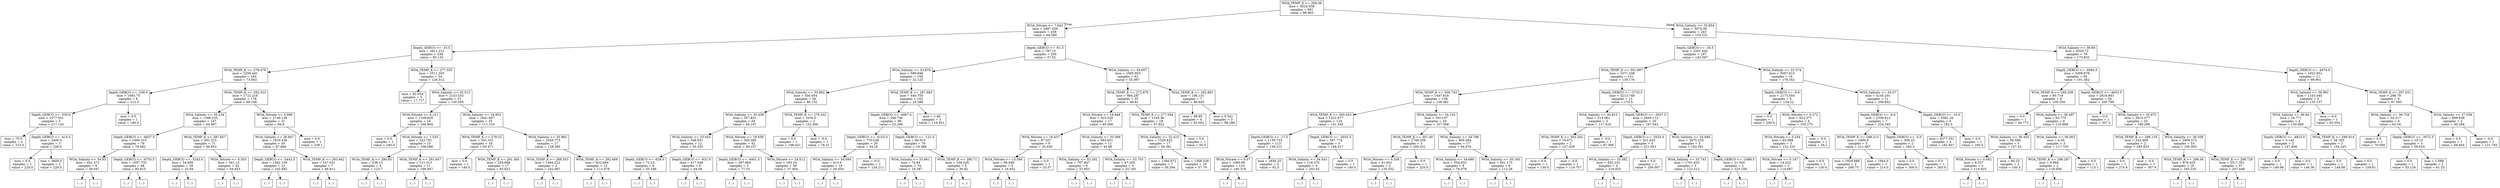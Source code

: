 digraph Tree {
node [shape=box] ;
0 [label="WOA_TEMP_K <= 294.36\nmse = 4524.038\nsamples = 681\nvalue = 96.403"] ;
1 [label="WOA_Nitrate <= 7.642\nmse = 2487.459\nsamples = 438\nvalue = 64.289"] ;
0 -> 1 [labeldistance=2.5, labelangle=45, headlabel="True"] ;
2 [label="Depth_GEBCO <= -33.5\nmse = 2811.212\nsamples = 238\nvalue = 85.133"] ;
1 -> 2 ;
3 [label="WOA_TEMP_K <= 278.478\nmse = 2256.441\nsamples = 184\nvalue = 73.063"] ;
2 -> 3 ;
4 [label="Depth_GEBCO <= -238.0\nmse = 1093.75\nsamples = 6\nvalue = 212.5"] ;
3 -> 4 ;
5 [label="Depth_GEBCO <= -535.0\nmse = 1077.551\nsamples = 5\nvalue = 217.143"] ;
4 -> 5 ;
6 [label="mse = 75.0\nsamples = 2\nvalue = 215.0"] ;
5 -> 6 ;
7 [label="Depth_GEBCO <= -414.5\nmse = 2400.0\nsamples = 3\nvalue = 220.0"] ;
5 -> 7 ;
8 [label="mse = 0.0\nsamples = 1\nvalue = 220.0"] ;
7 -> 8 ;
9 [label="mse = 3600.0\nsamples = 2\nvalue = 220.0"] ;
7 -> 9 ;
10 [label="mse = 0.0\nsamples = 1\nvalue = 180.0"] ;
4 -> 10 ;
11 [label="WOA_TEMP_K <= 292.333\nmse = 1722.216\nsamples = 178\nvalue = 69.108"] ;
3 -> 11 ;
12 [label="WOA_Salinity <= 35.234\nmse = 1396.235\nsamples = 147\nvalue = 64.467"] ;
11 -> 12 ;
13 [label="Depth_GEBCO <= -4837.5\nmse = 1695.315\nsamples = 76\nvalue = 79.682"] ;
12 -> 13 ;
14 [label="WOA_Salinity <= 34.93\nmse = 441.372\nsamples = 8\nvalue = 39.047"] ;
13 -> 14 ;
15 [label="(...)"] ;
14 -> 15 ;
24 [label="(...)"] ;
14 -> 24 ;
27 [label="Depth_GEBCO <= -4755.5\nmse = 1597.732\nsamples = 68\nvalue = 85.815"] ;
13 -> 27 ;
28 [label="(...)"] ;
27 -> 28 ;
29 [label="(...)"] ;
27 -> 29 ;
156 [label="WOA_TEMP_K <= 287.657\nmse = 591.315\nsamples = 71\nvalue = 48.603"] ;
12 -> 156 ;
157 [label="Depth_GEBCO <= -3243.0\nmse = 54.856\nsamples = 29\nvalue = 25.94"] ;
156 -> 157 ;
158 [label="(...)"] ;
157 -> 158 ;
161 [label="(...)"] ;
157 -> 161 ;
186 [label="WOA_Nitrate <= 0.503\nmse = 341.13\nsamples = 42\nvalue = 64.933"] ;
156 -> 186 ;
187 [label="(...)"] ;
186 -> 187 ;
212 [label="(...)"] ;
186 -> 212 ;
249 [label="WOA_Nitrate <= 5.098\nmse = 2749.136\nsamples = 31\nvalue = 94.9"] ;
11 -> 249 ;
250 [label="WOA_Salinity <= 36.647\nmse = 1819.436\nsamples = 30\nvalue = 87.866"] ;
249 -> 250 ;
251 [label="Depth_GEBCO <= -3442.5\nmse = 1592.158\nsamples = 23\nvalue = 102.882"] ;
250 -> 251 ;
252 [label="(...)"] ;
251 -> 252 ;
273 [label="(...)"] ;
251 -> 273 ;
288 [label="WOA_TEMP_K <= 293.942\nmse = 147.031\nsamples = 7\nvalue = 46.911"] ;
250 -> 288 ;
289 [label="(...)"] ;
288 -> 289 ;
296 [label="(...)"] ;
288 -> 296 ;
301 [label="mse = 0.0\nsamples = 1\nvalue = 239.1"] ;
249 -> 301 ;
302 [label="WOA_TEMP_K <= 277.555\nmse = 2511.203\nsamples = 54\nvalue = 126.312"] ;
2 -> 302 ;
303 [label="mse = 63.054\nsamples = 3\nvalue = 17.717"] ;
302 -> 303 ;
304 [label="WOA_Salinity <= 32.513\nmse = 2153.533\nsamples = 51\nvalue = 130.285"] ;
302 -> 304 ;
305 [label="WOA_Nitrate <= 0.121\nmse = 1108.629\nsamples = 16\nvalue = 166.864"] ;
304 -> 305 ;
306 [label="mse = 0.0\nsamples = 1\nvalue = 240.0"] ;
305 -> 306 ;
307 [label="WOA_Nitrate <= 1.525\nmse = 522.781\nsamples = 15\nvalue = 158.088"] ;
305 -> 307 ;
308 [label="WOA_TEMP_K <= 290.85\nmse = 238.13\nsamples = 4\nvalue = 123.7"] ;
307 -> 308 ;
309 [label="(...)"] ;
308 -> 309 ;
310 [label="(...)"] ;
308 -> 310 ;
313 [label="WOA_TEMP_K <= 291.047\nmse = 121.313\nsamples = 11\nvalue = 168.947"] ;
307 -> 313 ;
314 [label="(...)"] ;
313 -> 314 ;
329 [label="(...)"] ;
313 -> 329 ;
332 [label="WOA_Salinity <= 34.952\nmse = 1641.807\nsamples = 35\nvalue = 111.319"] ;
304 -> 332 ;
333 [label="WOA_TEMP_K <= 278.32\nmse = 391.331\nsamples = 18\nvalue = 95.471"] ;
332 -> 333 ;
334 [label="mse = 0.0\nsamples = 1\nvalue = 140.0"] ;
333 -> 334 ;
335 [label="WOA_TEMP_K <= 291.365\nmse = 329.668\nsamples = 17\nvalue = 93.822"] ;
333 -> 335 ;
336 [label="(...)"] ;
335 -> 336 ;
363 [label="(...)"] ;
335 -> 363 ;
368 [label="WOA_Salinity <= 35.982\nmse = 2426.775\nsamples = 17\nvalue = 128.385"] ;
332 -> 368 ;
369 [label="WOA_TEMP_K <= 288.553\nmse = 1494.222\nsamples = 2\nvalue = 242.667"] ;
368 -> 369 ;
370 [label="(...)"] ;
369 -> 370 ;
371 [label="(...)"] ;
369 -> 371 ;
372 [label="WOA_TEMP_K <= 292.469\nmse = 622.684\nsamples = 15\nvalue = 113.478"] ;
368 -> 372 ;
373 [label="(...)"] ;
372 -> 373 ;
374 [label="(...)"] ;
372 -> 374 ;
385 [label="Depth_GEBCO <= -61.5\nmse = 797.15\nsamples = 200\nvalue = 37.52"] ;
1 -> 385 ;
386 [label="WOA_Salinity <= 33.879\nmse = 589.848\nsamples = 158\nvalue = 32.125"] ;
385 -> 386 ;
387 [label="WOA_Salinity <= 33.862\nmse = 550.054\nsamples = 56\nvalue = 46.152"] ;
386 -> 387 ;
388 [label="WOA_Salinity <= 33.458\nmse = 357.831\nsamples = 54\nvalue = 44.197"] ;
387 -> 388 ;
389 [label="WOA_Salinity <= 33.443\nmse = 346.931\nsamples = 12\nvalue = 55.355"] ;
388 -> 389 ;
390 [label="Depth_GEBCO <= -628.0\nmse = 72.23\nsamples = 6\nvalue = 45.196"] ;
389 -> 390 ;
391 [label="(...)"] ;
390 -> 391 ;
394 [label="(...)"] ;
390 -> 394 ;
399 [label="Depth_GEBCO <= -631.0\nmse = 417.548\nsamples = 6\nvalue = 64.59"] ;
389 -> 399 ;
400 [label="(...)"] ;
399 -> 400 ;
401 [label="(...)"] ;
399 -> 401 ;
404 [label="WOA_Nitrate <= 18.558\nmse = 300.385\nsamples = 42\nvalue = 40.157"] ;
388 -> 404 ;
405 [label="Depth_GEBCO <= -4401.5\nmse = 397.684\nsamples = 3\nvalue = 77.33"] ;
404 -> 405 ;
406 [label="(...)"] ;
405 -> 406 ;
407 [label="(...)"] ;
405 -> 407 ;
410 [label="WOA_Nitrate <= 24.512\nmse = 183.24\nsamples = 39\nvalue = 37.404"] ;
404 -> 410 ;
411 [label="(...)"] ;
410 -> 411 ;
442 [label="(...)"] ;
410 -> 442 ;
485 [label="WOA_TEMP_K <= 276.322\nmse = 2030.0\nsamples = 2\nvalue = 123.366"] ;
387 -> 485 ;
486 [label="mse = 0.0\nsamples = 1\nvalue = 168.421"] ;
485 -> 486 ;
487 [label="mse = -0.0\nsamples = 1\nvalue = 78.31"] ;
485 -> 487 ;
488 [label="WOA_TEMP_K <= 287.683\nmse = 440.755\nsamples = 102\nvalue = 24.288"] ;
386 -> 488 ;
489 [label="Depth_GEBCO <= -4067.0\nmse = 258.756\nsamples = 99\nvalue = 22.299"] ;
488 -> 489 ;
490 [label="Depth_GEBCO <= -4153.0\nmse = 770.538\nsamples = 20\nvalue = 34.16"] ;
489 -> 490 ;
491 [label="WOA_Salinity <= 34.094\nmse = 414.6\nsamples = 19\nvalue = 30.454"] ;
490 -> 491 ;
492 [label="(...)"] ;
491 -> 492 ;
515 [label="(...)"] ;
491 -> 515 ;
526 [label="mse = -0.0\nsamples = 1\nvalue = 134.211"] ;
490 -> 526 ;
527 [label="Depth_GEBCO <= -121.0\nmse = 90.015\nsamples = 79\nvalue = 19.386"] ;
489 -> 527 ;
528 [label="WOA_Salinity <= 33.941\nmse = 74.84\nsamples = 74\nvalue = 18.287"] ;
527 -> 528 ;
529 [label="(...)"] ;
528 -> 529 ;
570 [label="(...)"] ;
528 -> 570 ;
631 [label="WOA_TEMP_K <= 280.71\nmse = 104.528\nsamples = 5\nvalue = 30.82"] ;
527 -> 631 ;
632 [label="(...)"] ;
631 -> 632 ;
633 [label="(...)"] ;
631 -> 633 ;
640 [label="mse = 1.46\nsamples = 3\nvalue = 118.451"] ;
488 -> 640 ;
641 [label="WOA_Salinity <= 34.657\nmse = 1065.903\nsamples = 42\nvalue = 55.997"] ;
385 -> 641 ;
642 [label="WOA_TEMP_K <= 272.876\nmse = 984.287\nsamples = 35\nvalue = 49.81"] ;
641 -> 642 ;
643 [label="WOA_Nitrate <= 16.948\nmse = 523.526\nsamples = 17\nvalue = 40.566"] ;
642 -> 643 ;
644 [label="WOA_Nitrate <= 16.437\nmse = 67.027\nsamples = 6\nvalue = 25.926"] ;
643 -> 644 ;
645 [label="WOA_Nitrate <= 15.566\nmse = 66.836\nsamples = 5\nvalue = 24.652"] ;
644 -> 645 ;
646 [label="(...)"] ;
645 -> 646 ;
647 [label="(...)"] ;
645 -> 647 ;
648 [label="mse = 0.0\nsamples = 1\nvalue = 33.57"] ;
644 -> 648 ;
649 [label="WOA_Salinity <= 33.366\nmse = 583.651\nsamples = 11\nvalue = 45.96"] ;
643 -> 649 ;
650 [label="WOA_Salinity <= 33.292\nmse = 767.847\nsamples = 6\nvalue = 57.853"] ;
649 -> 650 ;
651 [label="(...)"] ;
650 -> 651 ;
654 [label="(...)"] ;
650 -> 654 ;
655 [label="WOA_Salinity <= 33.703\nmse = 47.205\nsamples = 5\nvalue = 32.745"] ;
649 -> 655 ;
656 [label="(...)"] ;
655 -> 656 ;
661 [label="(...)"] ;
655 -> 661 ;
662 [label="WOA_TEMP_K <= 277.094\nmse = 1245.36\nsamples = 18\nvalue = 57.822"] ;
642 -> 662 ;
663 [label="WOA_Salinity <= 32.415\nmse = 1329.632\nsamples = 17\nvalue = 58.381"] ;
662 -> 663 ;
664 [label="mse = 1360.872\nsamples = 7\nvalue = 59.294"] ;
663 -> 664 ;
665 [label="mse = 1308.528\nsamples = 10\nvalue = 57.79"] ;
663 -> 665 ;
666 [label="mse = 0.0\nsamples = 1\nvalue = 50.0"] ;
662 -> 666 ;
667 [label="WOA_TEMP_K <= 282.891\nmse = 108.131\nsamples = 7\nvalue = 90.645"] ;
641 -> 667 ;
668 [label="mse = 98.89\nsamples = 4\nvalue = 83.002"] ;
667 -> 668 ;
669 [label="mse = 0.541\nsamples = 3\nvalue = 98.288"] ;
667 -> 669 ;
670 [label="WOA_Salinity <= 35.954\nmse = 3074.38\nsamples = 243\nvalue = 153.221"] ;
0 -> 670 [labeldistance=2.5, labelangle=-45, headlabel="False"] ;
671 [label="Depth_GEBCO <= -16.5\nmse = 2201.445\nsamples = 167\nvalue = 143.597"] ;
670 -> 671 ;
672 [label="WOA_TEMP_K <= 301.997\nmse = 1671.338\nsamples = 151\nvalue = 139.176"] ;
671 -> 672 ;
673 [label="WOA_TEMP_K <= 300.743\nmse = 1447.818\nsamples = 138\nvalue = 136.491"] ;
672 -> 673 ;
674 [label="WOA_TEMP_K <= 300.453\nmse = 1221.877\nsamples = 118\nvalue = 141.345"] ;
673 -> 674 ;
675 [label="Depth_GEBCO <= -17.5\nmse = 1130.733\nsamples = 113\nvalue = 139.213"] ;
674 -> 675 ;
676 [label="WOA_Nitrate <= 0.07\nmse = 1060.69\nsamples = 110\nvalue = 140.319"] ;
675 -> 676 ;
677 [label="(...)"] ;
676 -> 677 ;
704 [label="(...)"] ;
676 -> 704 ;
857 [label="mse = 1856.25\nsamples = 3\nvalue = 92.5"] ;
675 -> 857 ;
858 [label="Depth_GEBCO <= -3555.5\nmse = 587.774\nsamples = 5\nvalue = 194.017"] ;
674 -> 858 ;
859 [label="WOA_Salinity <= 34.543\nmse = 118.375\nsamples = 4\nvalue = 203.02"] ;
858 -> 859 ;
860 [label="(...)"] ;
859 -> 860 ;
863 [label="(...)"] ;
859 -> 863 ;
864 [label="mse = 0.0\nsamples = 1\nvalue = 140.0"] ;
858 -> 864 ;
865 [label="WOA_Salinity <= 34.132\nmse = 1813.97\nsamples = 20\nvalue = 107.368"] ;
673 -> 865 ;
866 [label="WOA_TEMP_K <= 301.49\nmse = 1748.539\nsamples = 3\nvalue = 169.331"] ;
865 -> 866 ;
867 [label="WOA_Nitrate <= 0.338\nmse = 61.651\nsamples = 2\nvalue = 135.552"] ;
866 -> 867 ;
868 [label="(...)"] ;
867 -> 868 ;
869 [label="(...)"] ;
867 -> 869 ;
870 [label="mse = 0.0\nsamples = 1\nvalue = 220.0"] ;
866 -> 870 ;
871 [label="WOA_Salinity <= 34.788\nmse = 905.594\nsamples = 17\nvalue = 94.976"] ;
865 -> 871 ;
872 [label="WOA_Salinity <= 34.699\nmse = 554.933\nsamples = 8\nvalue = 78.079"] ;
871 -> 872 ;
873 [label="(...)"] ;
872 -> 873 ;
884 [label="(...)"] ;
872 -> 884 ;
887 [label="WOA_Salinity <= 35.165\nmse = 641.175\nsamples = 9\nvalue = 113.28"] ;
871 -> 887 ;
888 [label="(...)"] ;
887 -> 888 ;
895 [label="(...)"] ;
887 -> 895 ;
904 [label="Depth_GEBCO <= -3733.5\nmse = 3213.748\nsamples = 13\nvalue = 170.5"] ;
672 -> 904 ;
905 [label="WOA_Salinity <= 34.815\nmse = 214.061\nsamples = 3\nvalue = 117.416"] ;
904 -> 905 ;
906 [label="WOA_TEMP_K <= 302.202\nmse = 19.671\nsamples = 2\nvalue = 127.439"] ;
905 -> 906 ;
907 [label="mse = 0.0\nsamples = 1\nvalue = 130.0"] ;
906 -> 907 ;
908 [label="mse = -0.0\nsamples = 1\nvalue = 119.757"] ;
906 -> 908 ;
909 [label="mse = -0.0\nsamples = 1\nvalue = 97.368"] ;
905 -> 909 ;
910 [label="Depth_GEBCO <= -3507.5\nmse = 2600.112\nsamples = 10\nvalue = 197.043"] ;
904 -> 910 ;
911 [label="Depth_GEBCO <= -3532.0\nmse = 521.632\nsamples = 5\nvalue = 221.651"] ;
910 -> 911 ;
912 [label="WOA_Salinity <= 33.382\nmse = 452.232\nsamples = 4\nvalue = 216.925"] ;
911 -> 912 ;
913 [label="(...)"] ;
912 -> 913 ;
914 [label="(...)"] ;
912 -> 914 ;
917 [label="mse = 0.0\nsamples = 1\nvalue = 250.007"] ;
911 -> 917 ;
918 [label="WOA_Salinity <= 34.949\nmse = 3475.229\nsamples = 5\nvalue = 162.591"] ;
910 -> 918 ;
919 [label="WOA_Salinity <= 33.743\nmse = 1701.633\nsamples = 3\nvalue = 122.212"] ;
918 -> 919 ;
920 [label="(...)"] ;
919 -> 920 ;
921 [label="(...)"] ;
919 -> 921 ;
924 [label="Depth_GEBCO <= -2486.5\nmse = 21.545\nsamples = 2\nvalue = 223.158"] ;
918 -> 924 ;
925 [label="(...)"] ;
924 -> 925 ;
926 [label="(...)"] ;
924 -> 926 ;
927 [label="WOA_Salinity <= 33.374\nmse = 5007.615\nsamples = 16\nvalue = 178.352"] ;
671 -> 927 ;
928 [label="Depth_GEBCO <= -9.0\nmse = 2173.554\nsamples = 5\nvalue = 124.22"] ;
927 -> 928 ;
929 [label="mse = 0.0\nsamples = 1\nvalue = 200.0"] ;
928 -> 929 ;
930 [label="WOA_Nitrate <= 0.272\nmse = 922.377\nsamples = 4\nvalue = 105.275"] ;
928 -> 930 ;
931 [label="WOA_Nitrate <= 0.254\nmse = 65.889\nsamples = 3\nvalue = 122.333"] ;
930 -> 931 ;
932 [label="WOA_Nitrate <= 0.147\nmse = 14.222\nsamples = 2\nvalue = 114.667"] ;
931 -> 932 ;
933 [label="(...)"] ;
932 -> 933 ;
934 [label="(...)"] ;
932 -> 934 ;
935 [label="mse = 0.0\nsamples = 1\nvalue = 130.0"] ;
931 -> 935 ;
936 [label="mse = -0.0\nsamples = 1\nvalue = 54.1"] ;
930 -> 936 ;
937 [label="WOA_Salinity <= 34.57\nmse = 4145.291\nsamples = 11\nvalue = 206.842"] ;
927 -> 937 ;
938 [label="Depth_GEBCO <= -9.0\nmse = 2356.612\nsamples = 7\nvalue = 224.545"] ;
937 -> 938 ;
939 [label="WOA_TEMP_K <= 298.213\nmse = 1900.0\nsamples = 5\nvalue = 211.667"] ;
938 -> 939 ;
940 [label="mse = 1829.688\nsamples = 3\nvalue = 208.75"] ;
939 -> 940 ;
941 [label="mse = 1944.0\nsamples = 2\nvalue = 214.0"] ;
939 -> 941 ;
942 [label="Depth_GEBCO <= -5.0\nmse = 306.25\nsamples = 2\nvalue = 282.5"] ;
938 -> 942 ;
943 [label="mse = 0.0\nsamples = 1\nvalue = 300.0"] ;
942 -> 943 ;
944 [label="mse = 0.0\nsamples = 1\nvalue = 265.0"] ;
942 -> 944 ;
945 [label="Depth_GEBCO <= -10.0\nmse = 5581.25\nsamples = 4\nvalue = 182.5"] ;
937 -> 945 ;
946 [label="mse = 6377.551\nsamples = 3\nvalue = 182.857"] ;
945 -> 946 ;
947 [label="mse = 0.0\nsamples = 1\nvalue = 180.0"] ;
945 -> 947 ;
948 [label="WOA_Salinity <= 36.69\nmse = 4320.72\nsamples = 76\nvalue = 173.832"] ;
670 -> 948 ;
949 [label="Depth_GEBCO <= -4084.5\nmse = 3309.678\nsamples = 65\nvalue = 191.362"] ;
948 -> 949 ;
950 [label="WOA_TEMP_K <= 295.209\nmse = 80.719\nsamples = 9\nvalue = 109.259"] ;
949 -> 950 ;
951 [label="mse = 0.0\nsamples = 1\nvalue = 94.772"] ;
950 -> 951 ;
952 [label="WOA_Salinity <= 36.497\nmse = 63.779\nsamples = 8\nvalue = 110.868"] ;
950 -> 952 ;
953 [label="WOA_Salinity <= 36.455\nmse = 58.586\nsamples = 5\nvalue = 107.45"] ;
952 -> 953 ;
954 [label="WOA_Nitrate <= 0.062\nmse = 6.527\nsamples = 3\nvalue = 110.925"] ;
953 -> 954 ;
955 [label="(...)"] ;
954 -> 955 ;
956 [label="(...)"] ;
954 -> 956 ;
959 [label="mse = 90.25\nsamples = 2\nvalue = 100.5"] ;
953 -> 959 ;
960 [label="WOA_Salinity <= 36.563\nmse = 4.05\nsamples = 3\nvalue = 117.705"] ;
952 -> 960 ;
961 [label="WOA_TEMP_K <= 298.287\nmse = 0.984\nsamples = 2\nvalue = 119.008"] ;
960 -> 961 ;
962 [label="(...)"] ;
961 -> 962 ;
963 [label="(...)"] ;
961 -> 963 ;
964 [label="mse = 0.0\nsamples = 1\nvalue = 115.1"] ;
960 -> 964 ;
965 [label="Depth_GEBCO <= -4003.5\nmse = 2816.943\nsamples = 56\nvalue = 200.799"] ;
949 -> 965 ;
966 [label="mse = 0.0\nsamples = 1\nvalue = 307.2"] ;
965 -> 966 ;
967 [label="WOA_Salinity <= 35.975\nmse = 2610.577\nsamples = 55\nvalue = 198.296"] ;
965 -> 967 ;
968 [label="WOA_TEMP_K <= 299.133\nmse = 243.469\nsamples = 2\nvalue = 285.833"] ;
967 -> 968 ;
969 [label="mse = 0.0\nsamples = 1\nvalue = 274.8"] ;
968 -> 969 ;
970 [label="mse = -0.0\nsamples = 1\nvalue = 307.9"] ;
968 -> 970 ;
971 [label="WOA_Salinity <= 36.358\nmse = 2406.573\nsamples = 53\nvalue = 195.093"] ;
967 -> 971 ;
972 [label="WOA_TEMP_K <= 299.36\nmse = 878.425\nsamples = 16\nvalue = 165.235"] ;
971 -> 972 ;
973 [label="(...)"] ;
972 -> 973 ;
992 [label="(...)"] ;
972 -> 992 ;
995 [label="WOA_TEMP_K <= 298.726\nmse = 2517.351\nsamples = 37\nvalue = 207.448"] ;
971 -> 995 ;
996 [label="(...)"] ;
995 -> 996 ;
1019 [label="(...)"] ;
995 -> 1019 ;
1036 [label="Depth_GEBCO <= -4674.0\nmse = 1822.851\nsamples = 11\nvalue = 99.901"] ;
948 -> 1036 ;
1037 [label="WOA_Salinity <= 36.991\nmse = 1103.045\nsamples = 5\nvalue = 135.157"] ;
1036 -> 1037 ;
1038 [label="WOA_Salinity <= 36.84\nmse = 24.771\nsamples = 4\nvalue = 150.669"] ;
1037 -> 1038 ;
1039 [label="Depth_GEBCO <= -4823.0\nmse = 3.145\nsamples = 2\nvalue = 147.808"] ;
1038 -> 1039 ;
1040 [label="mse = 0.0\nsamples = 1\nvalue = 149.98"] ;
1039 -> 1040 ;
1041 [label="mse = 0.0\nsamples = 1\nvalue = 146.36"] ;
1039 -> 1041 ;
1042 [label="WOA_TEMP_K <= 296.914\nmse = 28.783\nsamples = 2\nvalue = 154.245"] ;
1038 -> 1042 ;
1043 [label="mse = 0.0\nsamples = 1\nvalue = 148.88"] ;
1042 -> 1043 ;
1044 [label="mse = 0.0\nsamples = 1\nvalue = 159.61"] ;
1042 -> 1044 ;
1045 [label="mse = -0.0\nsamples = 1\nvalue = 65.354"] ;
1037 -> 1045 ;
1046 [label="WOA_TEMP_K <= 297.031\nmse = 298.79\nsamples = 6\nvalue = 67.583"] ;
1036 -> 1046 ;
1047 [label="WOA_Salinity <= 36.728\nmse = 34.317\nsamples = 4\nvalue = 62.04"] ;
1046 -> 1047 ;
1048 [label="mse = 0.0\nsamples = 1\nvalue = 70.009"] ;
1047 -> 1048 ;
1049 [label="Depth_GEBCO <= -3072.5\nmse = 10.15\nsamples = 3\nvalue = 58.625"] ;
1047 -> 1049 ;
1050 [label="mse = 0.0\nsamples = 1\nvalue = 55.126"] ;
1049 -> 1050 ;
1051 [label="mse = 1.688\nsamples = 2\nvalue = 61.25"] ;
1049 -> 1051 ;
1052 [label="WOA_Salinity <= 37.038\nmse = 699.638\nsamples = 2\nvalue = 95.294"] ;
1046 -> 1052 ;
1053 [label="mse = 0.0\nsamples = 1\nvalue = 68.844"] ;
1052 -> 1053 ;
1054 [label="mse = -0.0\nsamples = 1\nvalue = 121.745"] ;
1052 -> 1054 ;
}